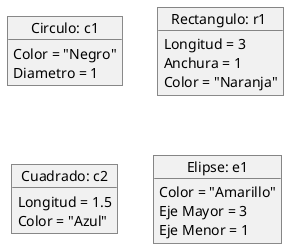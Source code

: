 @startuml
object "Circulo: c1" as Circulo{

    Color = "Negro"
    Diametro = 1
}
object "Rectangulo: r1 " as Rectangulo{
    Longitud = 3
    Anchura = 1
    Color = "Naranja"
}
object "Cuadrado: c2" as Cuadrado{

    Longitud = 1.5
    Color = "Azul"
}
object "Elipse: e1" as Elipse{
    Color = "Amarillo"
    Eje Mayor = 3
    Eje Menor = 1

}




@enduml